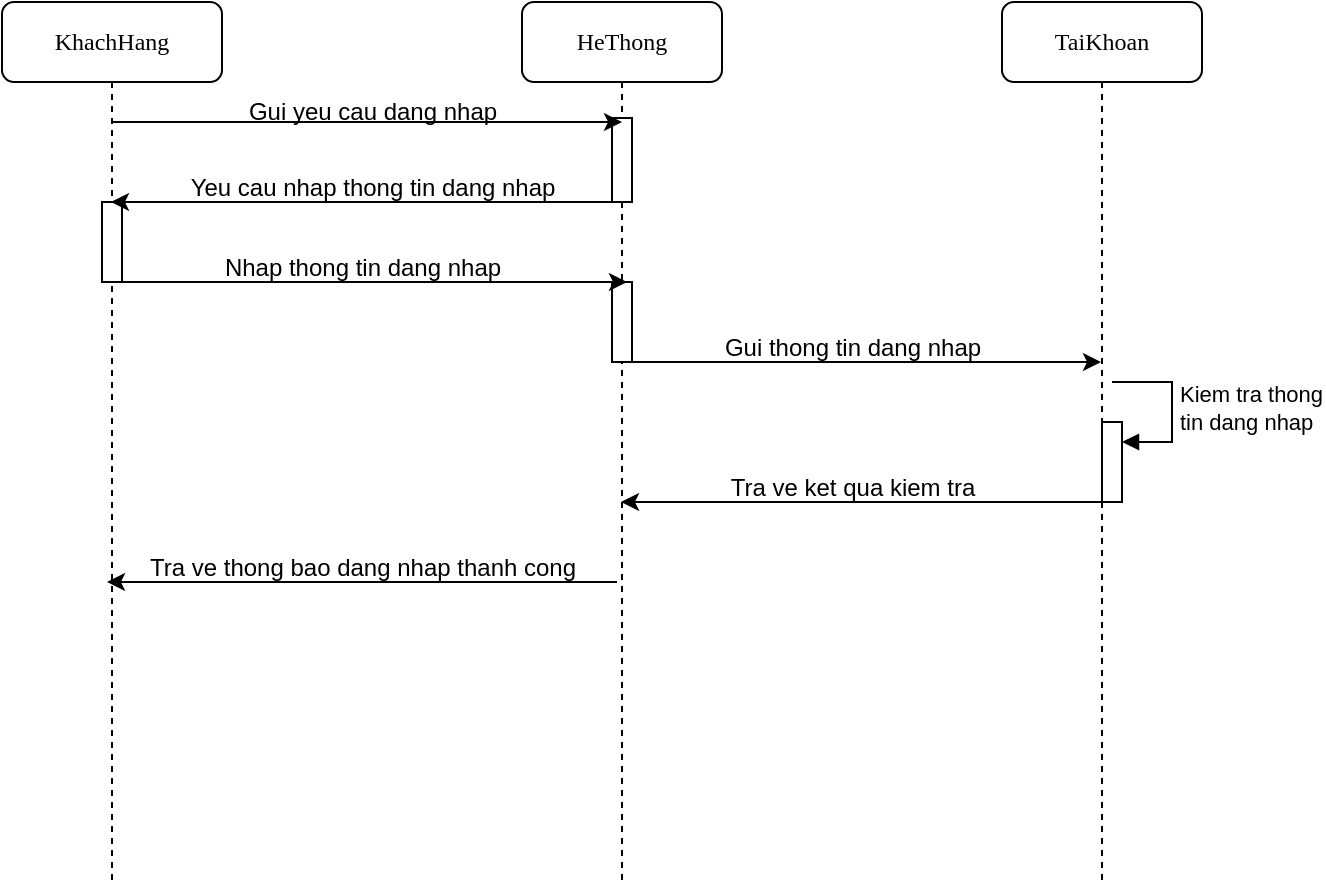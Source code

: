 <mxfile version="25.0.1">
  <diagram name="Page-1" id="13e1069c-82ec-6db2-03f1-153e76fe0fe0">
    <mxGraphModel dx="1434" dy="780" grid="1" gridSize="10" guides="1" tooltips="1" connect="1" arrows="1" fold="1" page="1" pageScale="1" pageWidth="1100" pageHeight="850" background="none" math="0" shadow="0">
      <root>
        <mxCell id="0" />
        <mxCell id="1" parent="0" />
        <mxCell id="7baba1c4bc27f4b0-2" value="HeThong" style="shape=umlLifeline;perimeter=lifelinePerimeter;whiteSpace=wrap;html=1;container=1;collapsible=0;recursiveResize=0;outlineConnect=0;rounded=1;shadow=0;comic=0;labelBackgroundColor=none;strokeWidth=1;fontFamily=Verdana;fontSize=12;align=center;" parent="1" vertex="1">
          <mxGeometry x="360" y="80" width="100" height="440" as="geometry" />
        </mxCell>
        <mxCell id="l_m7zQToaE7uP1DalIjt-3" value="" style="html=1;points=[[0,0,0,0,5],[0,1,0,0,-5],[1,0,0,0,5],[1,1,0,0,-5]];perimeter=orthogonalPerimeter;outlineConnect=0;targetShapes=umlLifeline;portConstraint=eastwest;newEdgeStyle={&quot;curved&quot;:0,&quot;rounded&quot;:0};" vertex="1" parent="7baba1c4bc27f4b0-2">
          <mxGeometry x="45" y="58" width="10" height="42" as="geometry" />
        </mxCell>
        <mxCell id="l_m7zQToaE7uP1DalIjt-8" value="" style="html=1;points=[[0,0,0,0,5],[0,1,0,0,-5],[1,0,0,0,5],[1,1,0,0,-5]];perimeter=orthogonalPerimeter;outlineConnect=0;targetShapes=umlLifeline;portConstraint=eastwest;newEdgeStyle={&quot;curved&quot;:0,&quot;rounded&quot;:0};" vertex="1" parent="7baba1c4bc27f4b0-2">
          <mxGeometry x="45" y="140" width="10" height="40" as="geometry" />
        </mxCell>
        <mxCell id="l_m7zQToaE7uP1DalIjt-20" value="Tra ve thong bao dang nhap thanh cong" style="text;html=1;align=center;verticalAlign=middle;resizable=0;points=[];autosize=1;strokeColor=none;fillColor=none;" vertex="1" parent="7baba1c4bc27f4b0-2">
          <mxGeometry x="-200" y="268" width="240" height="30" as="geometry" />
        </mxCell>
        <mxCell id="l_m7zQToaE7uP1DalIjt-19" value="" style="endArrow=classic;html=1;rounded=0;" edge="1" parent="7baba1c4bc27f4b0-2">
          <mxGeometry width="50" height="50" relative="1" as="geometry">
            <mxPoint x="47.5" y="290" as="sourcePoint" />
            <mxPoint x="-207.5" y="290" as="targetPoint" />
          </mxGeometry>
        </mxCell>
        <mxCell id="7baba1c4bc27f4b0-8" value="KhachHang" style="shape=umlLifeline;perimeter=lifelinePerimeter;whiteSpace=wrap;html=1;container=1;collapsible=0;recursiveResize=0;outlineConnect=0;rounded=1;shadow=0;comic=0;labelBackgroundColor=none;strokeWidth=1;fontFamily=Verdana;fontSize=12;align=center;" parent="1" vertex="1">
          <mxGeometry x="100" y="80" width="110" height="440" as="geometry" />
        </mxCell>
        <mxCell id="l_m7zQToaE7uP1DalIjt-5" value="" style="html=1;points=[[0,0,0,0,5],[0,1,0,0,-5],[1,0,0,0,5],[1,1,0,0,-5]];perimeter=orthogonalPerimeter;outlineConnect=0;targetShapes=umlLifeline;portConstraint=eastwest;newEdgeStyle={&quot;curved&quot;:0,&quot;rounded&quot;:0};" vertex="1" parent="7baba1c4bc27f4b0-8">
          <mxGeometry x="50" y="100" width="10" height="40" as="geometry" />
        </mxCell>
        <mxCell id="l_m7zQToaE7uP1DalIjt-1" value="" style="endArrow=classic;html=1;rounded=0;entryX=0.5;entryY=0.048;entryDx=0;entryDy=0;entryPerimeter=0;" edge="1" parent="1" target="l_m7zQToaE7uP1DalIjt-3">
          <mxGeometry width="50" height="50" relative="1" as="geometry">
            <mxPoint x="155" y="140" as="sourcePoint" />
            <mxPoint x="510" y="140" as="targetPoint" />
          </mxGeometry>
        </mxCell>
        <mxCell id="l_m7zQToaE7uP1DalIjt-2" value="Gui yeu cau dang nhap" style="text;html=1;align=center;verticalAlign=middle;resizable=0;points=[];autosize=1;strokeColor=none;fillColor=none;" vertex="1" parent="1">
          <mxGeometry x="210" y="120" width="150" height="30" as="geometry" />
        </mxCell>
        <mxCell id="l_m7zQToaE7uP1DalIjt-4" value="" style="endArrow=classic;html=1;rounded=0;" edge="1" parent="1">
          <mxGeometry width="50" height="50" relative="1" as="geometry">
            <mxPoint x="410" y="180" as="sourcePoint" />
            <mxPoint x="154.5" y="180" as="targetPoint" />
          </mxGeometry>
        </mxCell>
        <mxCell id="l_m7zQToaE7uP1DalIjt-6" value="Yeu cau nhap thong tin dang nhap" style="text;html=1;align=center;verticalAlign=middle;resizable=0;points=[];autosize=1;strokeColor=none;fillColor=none;" vertex="1" parent="1">
          <mxGeometry x="180" y="158" width="210" height="30" as="geometry" />
        </mxCell>
        <mxCell id="l_m7zQToaE7uP1DalIjt-7" value="TaiKhoan" style="shape=umlLifeline;perimeter=lifelinePerimeter;whiteSpace=wrap;html=1;container=1;collapsible=0;recursiveResize=0;outlineConnect=0;rounded=1;shadow=0;comic=0;labelBackgroundColor=none;strokeWidth=1;fontFamily=Verdana;fontSize=12;align=center;" vertex="1" parent="1">
          <mxGeometry x="600" y="80" width="100" height="440" as="geometry" />
        </mxCell>
        <mxCell id="l_m7zQToaE7uP1DalIjt-15" value="" style="html=1;points=[[0,0,0,0,5],[0,1,0,0,-5],[1,0,0,0,5],[1,1,0,0,-5]];perimeter=orthogonalPerimeter;outlineConnect=0;targetShapes=umlLifeline;portConstraint=eastwest;newEdgeStyle={&quot;curved&quot;:0,&quot;rounded&quot;:0};" vertex="1" parent="l_m7zQToaE7uP1DalIjt-7">
          <mxGeometry x="50" y="210" width="10" height="40" as="geometry" />
        </mxCell>
        <mxCell id="l_m7zQToaE7uP1DalIjt-16" value="Kiem tra thong&lt;div&gt;tin dang nhap&lt;/div&gt;" style="html=1;align=left;spacingLeft=2;endArrow=block;rounded=0;edgeStyle=orthogonalEdgeStyle;curved=0;rounded=0;" edge="1" target="l_m7zQToaE7uP1DalIjt-15" parent="l_m7zQToaE7uP1DalIjt-7">
          <mxGeometry relative="1" as="geometry">
            <mxPoint x="55" y="190" as="sourcePoint" />
            <Array as="points">
              <mxPoint x="85" y="220" />
            </Array>
          </mxGeometry>
        </mxCell>
        <mxCell id="l_m7zQToaE7uP1DalIjt-9" value="" style="endArrow=classic;html=1;rounded=0;" edge="1" parent="1">
          <mxGeometry width="50" height="50" relative="1" as="geometry">
            <mxPoint x="157.5" y="220" as="sourcePoint" />
            <mxPoint x="412.5" y="220" as="targetPoint" />
          </mxGeometry>
        </mxCell>
        <mxCell id="l_m7zQToaE7uP1DalIjt-10" value="Nhap thong tin dang nhap" style="text;html=1;align=center;verticalAlign=middle;resizable=0;points=[];autosize=1;strokeColor=none;fillColor=none;" vertex="1" parent="1">
          <mxGeometry x="200" y="198" width="160" height="30" as="geometry" />
        </mxCell>
        <mxCell id="l_m7zQToaE7uP1DalIjt-11" value="" style="endArrow=classic;html=1;rounded=0;" edge="1" parent="1">
          <mxGeometry width="50" height="50" relative="1" as="geometry">
            <mxPoint x="409.5" y="260" as="sourcePoint" />
            <mxPoint x="649.5" y="260" as="targetPoint" />
          </mxGeometry>
        </mxCell>
        <mxCell id="l_m7zQToaE7uP1DalIjt-12" value="Gui thong tin dang nhap" style="text;html=1;align=center;verticalAlign=middle;resizable=0;points=[];autosize=1;strokeColor=none;fillColor=none;" vertex="1" parent="1">
          <mxGeometry x="450" y="238" width="150" height="30" as="geometry" />
        </mxCell>
        <mxCell id="l_m7zQToaE7uP1DalIjt-17" value="" style="endArrow=classic;html=1;rounded=0;" edge="1" parent="1">
          <mxGeometry width="50" height="50" relative="1" as="geometry">
            <mxPoint x="649.5" y="330" as="sourcePoint" />
            <mxPoint x="409.5" y="330" as="targetPoint" />
          </mxGeometry>
        </mxCell>
        <mxCell id="l_m7zQToaE7uP1DalIjt-18" value="Tra ve ket qua kiem tra" style="text;html=1;align=center;verticalAlign=middle;resizable=0;points=[];autosize=1;strokeColor=none;fillColor=none;" vertex="1" parent="1">
          <mxGeometry x="450" y="308" width="150" height="30" as="geometry" />
        </mxCell>
      </root>
    </mxGraphModel>
  </diagram>
</mxfile>
